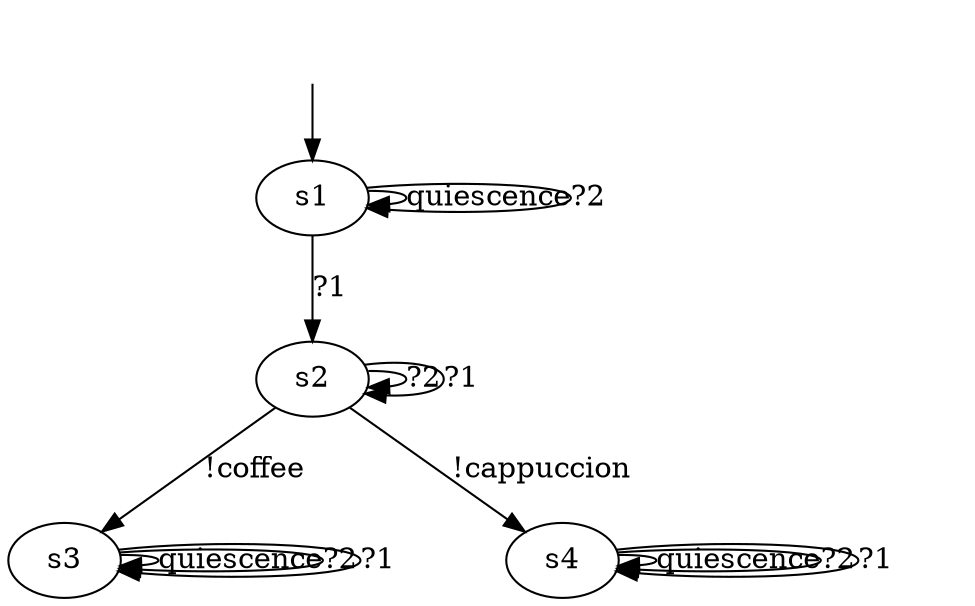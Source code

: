 digraph "../../DotModels/Iolts/ioco/03_ioco_P" {
s1 [label=s1];
s2 [label=s2];
s3 [label=s3];
s4 [label=s4];
s1 -> s1  [label=quiescence];
s1 -> s1  [label="?2"];
s1 -> s2  [label="?1"];
s2 -> s2  [label="?2"];
s2 -> s2  [label="?1"];
s2 -> s3  [label="!coffee"];
s2 -> s4  [label="!cappuccion"];
s3 -> s3  [label=quiescence];
s3 -> s3  [label="?2"];
s3 -> s3  [label="?1"];
s4 -> s4  [label=quiescence];
s4 -> s4  [label="?2"];
s4 -> s4  [label="?1"];
__start0 [label="", shape=none];
__start0 -> s1  [label=""];
}
